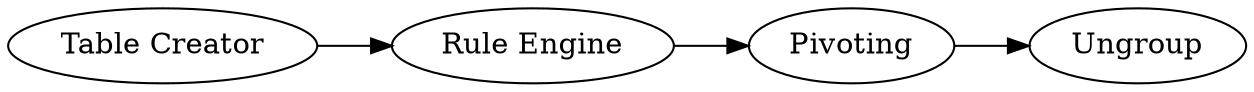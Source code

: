 digraph {
	46 -> 47
	47 -> 48
	45 -> 46
	46 [label="Rule Engine"]
	47 [label=Pivoting]
	48 [label=Ungroup]
	45 [label="Table Creator"]
	rankdir=LR
}
